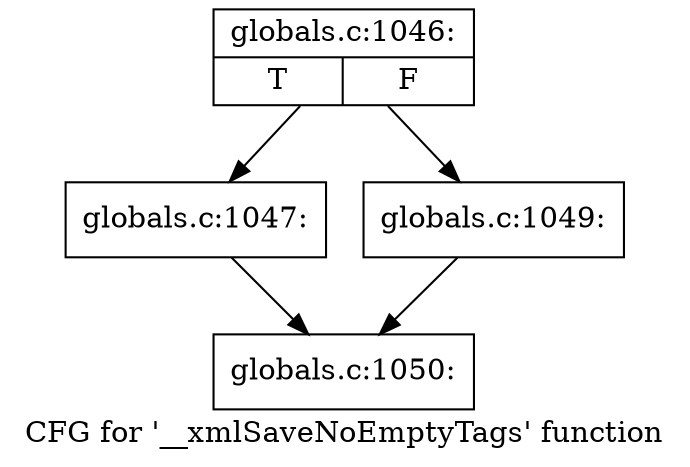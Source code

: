 digraph "CFG for '__xmlSaveNoEmptyTags' function" {
	label="CFG for '__xmlSaveNoEmptyTags' function";

	Node0x4adb1c0 [shape=record,label="{globals.c:1046:|{<s0>T|<s1>F}}"];
	Node0x4adb1c0 -> Node0x4adb640;
	Node0x4adb1c0 -> Node0x4adb6e0;
	Node0x4adb640 [shape=record,label="{globals.c:1047:}"];
	Node0x4adb640 -> Node0x4adb4f0;
	Node0x4adb6e0 [shape=record,label="{globals.c:1049:}"];
	Node0x4adb6e0 -> Node0x4adb4f0;
	Node0x4adb4f0 [shape=record,label="{globals.c:1050:}"];
}
